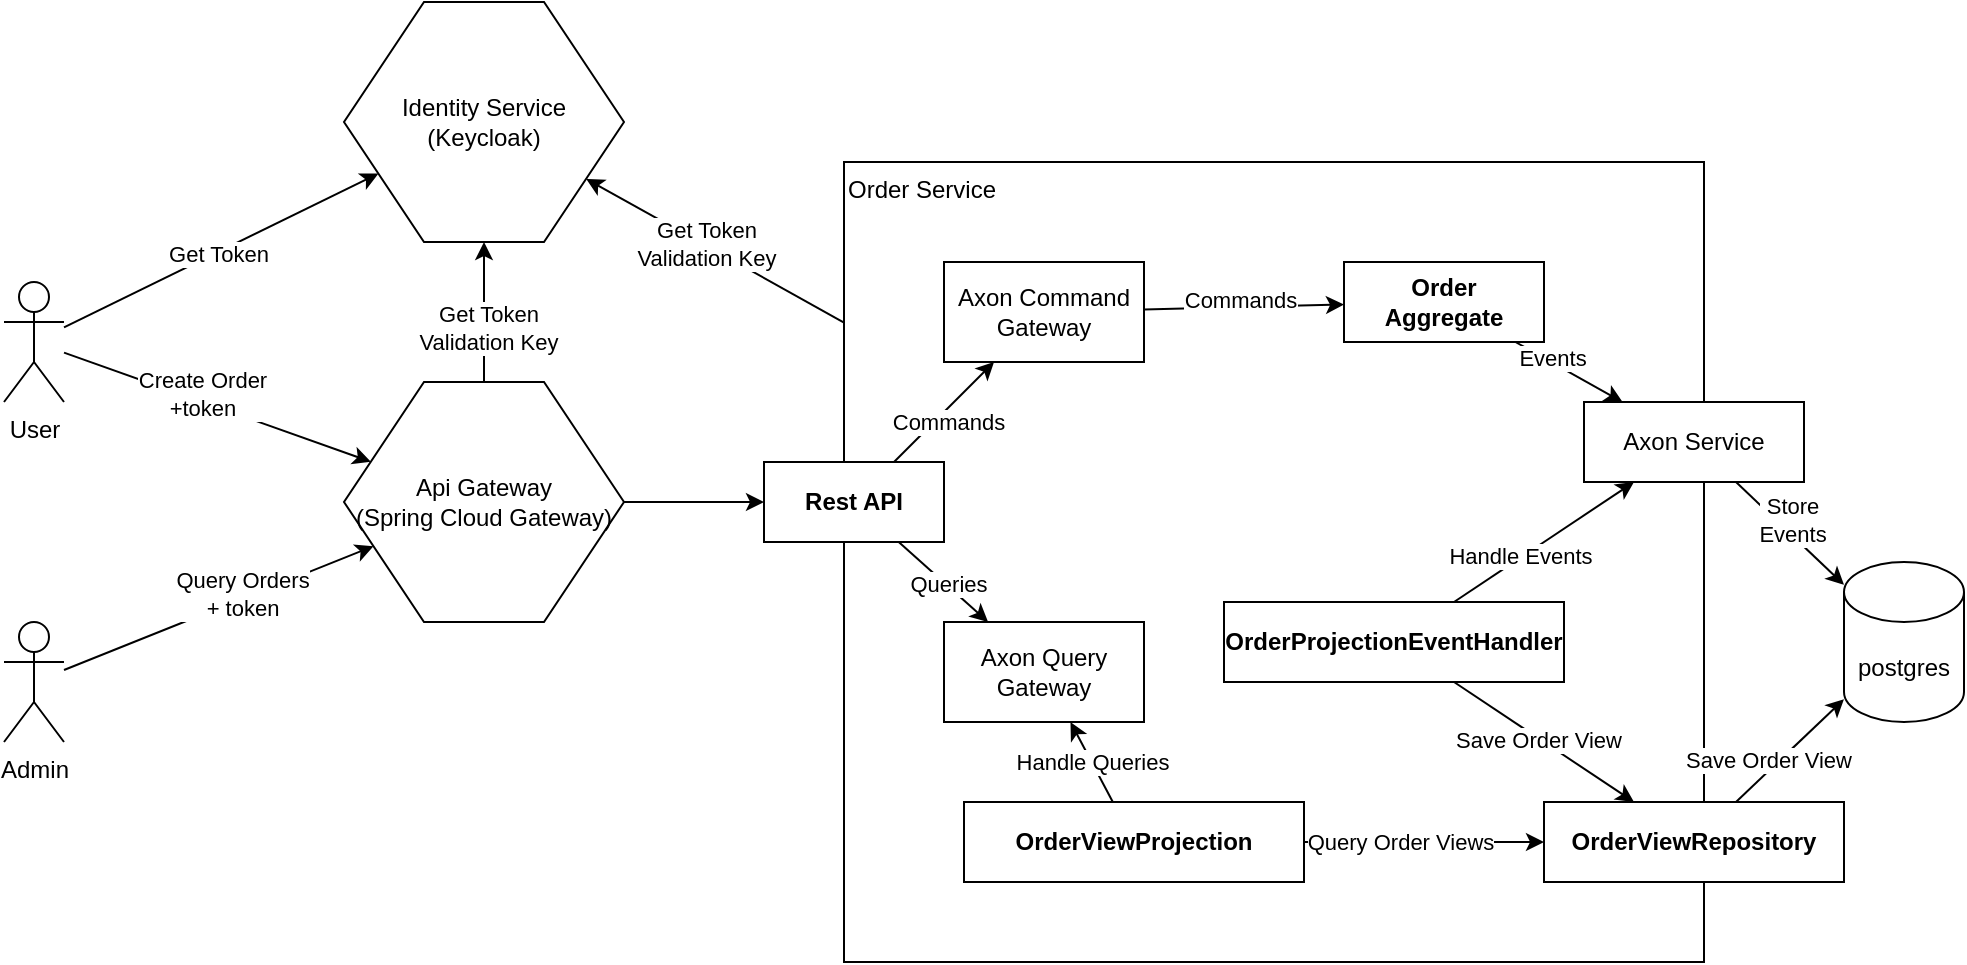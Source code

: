 <mxfile version="14.6.13" type="device"><diagram id="HipP_hL3VkIextjxGak-" name="Page-1"><mxGraphModel dx="1106" dy="852" grid="1" gridSize="10" guides="1" tooltips="1" connect="1" arrows="1" fold="1" page="1" pageScale="1" pageWidth="827" pageHeight="1169" math="0" shadow="0"><root><mxCell id="0"/><mxCell id="1" parent="0"/><mxCell id="phegaJ21iJHxFiVvcaun-72" style="edgeStyle=none;rounded=0;orthogonalLoop=1;jettySize=auto;html=1;" edge="1" parent="1" source="phegaJ21iJHxFiVvcaun-65" target="phegaJ21iJHxFiVvcaun-4"><mxGeometry relative="1" as="geometry"/></mxCell><mxCell id="phegaJ21iJHxFiVvcaun-74" value="Get Token&lt;br&gt;Validation Key" style="edgeLabel;html=1;align=center;verticalAlign=middle;resizable=0;points=[];" vertex="1" connectable="0" parent="phegaJ21iJHxFiVvcaun-72"><mxGeometry x="0.268" y="3" relative="1" as="geometry"><mxPoint x="14" y="3" as="offset"/></mxGeometry></mxCell><mxCell id="phegaJ21iJHxFiVvcaun-65" value="Order Service" style="rounded=0;whiteSpace=wrap;html=1;verticalAlign=top;align=left;" vertex="1" parent="1"><mxGeometry x="470" y="100" width="430" height="400" as="geometry"/></mxCell><mxCell id="phegaJ21iJHxFiVvcaun-4" value="Identity Service&lt;br&gt;(Keycloak)" style="shape=hexagon;perimeter=hexagonPerimeter2;whiteSpace=wrap;html=1;fixedSize=1;size=40;" vertex="1" parent="1"><mxGeometry x="220" y="20" width="140" height="120" as="geometry"/></mxCell><mxCell id="phegaJ21iJHxFiVvcaun-15" style="edgeStyle=none;rounded=0;orthogonalLoop=1;jettySize=auto;html=1;" edge="1" parent="1" source="phegaJ21iJHxFiVvcaun-5" target="phegaJ21iJHxFiVvcaun-24"><mxGeometry relative="1" as="geometry"/></mxCell><mxCell id="phegaJ21iJHxFiVvcaun-71" style="edgeStyle=none;rounded=0;orthogonalLoop=1;jettySize=auto;html=1;" edge="1" parent="1" source="phegaJ21iJHxFiVvcaun-5" target="phegaJ21iJHxFiVvcaun-4"><mxGeometry relative="1" as="geometry"/></mxCell><mxCell id="phegaJ21iJHxFiVvcaun-73" value="Get Token&lt;br&gt;Validation Key" style="edgeLabel;html=1;align=center;verticalAlign=middle;resizable=0;points=[];" vertex="1" connectable="0" parent="phegaJ21iJHxFiVvcaun-71"><mxGeometry x="-0.229" y="-2" relative="1" as="geometry"><mxPoint as="offset"/></mxGeometry></mxCell><mxCell id="phegaJ21iJHxFiVvcaun-5" value="Api Gateway&lt;br&gt;(Spring Cloud Gateway)" style="shape=hexagon;perimeter=hexagonPerimeter2;whiteSpace=wrap;html=1;fixedSize=1;size=40;" vertex="1" parent="1"><mxGeometry x="220" y="210" width="140" height="120" as="geometry"/></mxCell><mxCell id="phegaJ21iJHxFiVvcaun-6" value="postgres" style="shape=cylinder3;whiteSpace=wrap;html=1;boundedLbl=1;backgroundOutline=1;size=15;" vertex="1" parent="1"><mxGeometry x="970" y="300" width="60" height="80" as="geometry"/></mxCell><mxCell id="phegaJ21iJHxFiVvcaun-12" style="rounded=0;orthogonalLoop=1;jettySize=auto;html=1;" edge="1" parent="1" source="phegaJ21iJHxFiVvcaun-7" target="phegaJ21iJHxFiVvcaun-4"><mxGeometry relative="1" as="geometry"/></mxCell><mxCell id="phegaJ21iJHxFiVvcaun-75" value="Get Token" style="edgeLabel;html=1;align=center;verticalAlign=middle;resizable=0;points=[];" vertex="1" connectable="0" parent="phegaJ21iJHxFiVvcaun-12"><mxGeometry x="-0.036" relative="1" as="geometry"><mxPoint x="1" as="offset"/></mxGeometry></mxCell><mxCell id="phegaJ21iJHxFiVvcaun-13" style="edgeStyle=none;rounded=0;orthogonalLoop=1;jettySize=auto;html=1;" edge="1" parent="1" source="phegaJ21iJHxFiVvcaun-7" target="phegaJ21iJHxFiVvcaun-5"><mxGeometry relative="1" as="geometry"/></mxCell><mxCell id="phegaJ21iJHxFiVvcaun-76" value="Create Order&lt;br&gt;+token" style="edgeLabel;html=1;align=center;verticalAlign=middle;resizable=0;points=[];" vertex="1" connectable="0" parent="phegaJ21iJHxFiVvcaun-13"><mxGeometry x="-0.116" y="4" relative="1" as="geometry"><mxPoint as="offset"/></mxGeometry></mxCell><mxCell id="phegaJ21iJHxFiVvcaun-7" value="User" style="shape=umlActor;verticalLabelPosition=bottom;verticalAlign=top;html=1;outlineConnect=0;" vertex="1" parent="1"><mxGeometry x="50" y="160" width="30" height="60" as="geometry"/></mxCell><mxCell id="phegaJ21iJHxFiVvcaun-14" style="edgeStyle=none;rounded=0;orthogonalLoop=1;jettySize=auto;html=1;" edge="1" parent="1" source="phegaJ21iJHxFiVvcaun-8" target="phegaJ21iJHxFiVvcaun-5"><mxGeometry relative="1" as="geometry"/></mxCell><mxCell id="phegaJ21iJHxFiVvcaun-78" value="Query Orders&lt;br&gt;+ token" style="edgeLabel;html=1;align=center;verticalAlign=middle;resizable=0;points=[];" vertex="1" connectable="0" parent="phegaJ21iJHxFiVvcaun-14"><mxGeometry x="0.166" y="3" relative="1" as="geometry"><mxPoint y="1" as="offset"/></mxGeometry></mxCell><mxCell id="phegaJ21iJHxFiVvcaun-8" value="Admin" style="shape=umlActor;verticalLabelPosition=bottom;verticalAlign=top;html=1;outlineConnect=0;" vertex="1" parent="1"><mxGeometry x="50" y="330" width="30" height="60" as="geometry"/></mxCell><mxCell id="phegaJ21iJHxFiVvcaun-52" style="edgeStyle=none;rounded=0;orthogonalLoop=1;jettySize=auto;html=1;" edge="1" parent="1" source="phegaJ21iJHxFiVvcaun-17" target="phegaJ21iJHxFiVvcaun-49"><mxGeometry relative="1" as="geometry"/></mxCell><mxCell id="phegaJ21iJHxFiVvcaun-66" value="Save Order View" style="edgeLabel;html=1;align=center;verticalAlign=middle;resizable=0;points=[];" vertex="1" connectable="0" parent="phegaJ21iJHxFiVvcaun-52"><mxGeometry x="-0.059" y="-1" relative="1" as="geometry"><mxPoint as="offset"/></mxGeometry></mxCell><mxCell id="phegaJ21iJHxFiVvcaun-57" style="edgeStyle=none;rounded=0;orthogonalLoop=1;jettySize=auto;html=1;" edge="1" parent="1" source="phegaJ21iJHxFiVvcaun-17" target="phegaJ21iJHxFiVvcaun-41"><mxGeometry relative="1" as="geometry"/></mxCell><mxCell id="phegaJ21iJHxFiVvcaun-58" value="Handle Events" style="edgeLabel;html=1;align=center;verticalAlign=middle;resizable=0;points=[];" vertex="1" connectable="0" parent="phegaJ21iJHxFiVvcaun-57"><mxGeometry x="-0.254" y="1" relative="1" as="geometry"><mxPoint as="offset"/></mxGeometry></mxCell><mxCell id="phegaJ21iJHxFiVvcaun-17" value="OrderProjectionEventHandler" style="rounded=0;whiteSpace=wrap;html=1;fontStyle=1" vertex="1" parent="1"><mxGeometry x="660" y="320" width="170" height="40" as="geometry"/></mxCell><mxCell id="phegaJ21iJHxFiVvcaun-33" style="edgeStyle=none;rounded=0;orthogonalLoop=1;jettySize=auto;html=1;" edge="1" parent="1" source="phegaJ21iJHxFiVvcaun-24" target="phegaJ21iJHxFiVvcaun-68"><mxGeometry relative="1" as="geometry"/></mxCell><mxCell id="phegaJ21iJHxFiVvcaun-47" value="Commands" style="edgeLabel;html=1;align=center;verticalAlign=middle;resizable=0;points=[];" vertex="1" connectable="0" parent="phegaJ21iJHxFiVvcaun-33"><mxGeometry x="-0.062" y="-5" relative="1" as="geometry"><mxPoint as="offset"/></mxGeometry></mxCell><mxCell id="phegaJ21iJHxFiVvcaun-34" style="edgeStyle=none;rounded=0;orthogonalLoop=1;jettySize=auto;html=1;" edge="1" parent="1" source="phegaJ21iJHxFiVvcaun-24" target="phegaJ21iJHxFiVvcaun-32"><mxGeometry relative="1" as="geometry"/></mxCell><mxCell id="phegaJ21iJHxFiVvcaun-48" value="Queries" style="edgeLabel;html=1;align=center;verticalAlign=middle;resizable=0;points=[];" vertex="1" connectable="0" parent="phegaJ21iJHxFiVvcaun-34"><mxGeometry x="0.057" y="1" relative="1" as="geometry"><mxPoint as="offset"/></mxGeometry></mxCell><mxCell id="phegaJ21iJHxFiVvcaun-24" value="Rest API" style="rounded=0;whiteSpace=wrap;html=1;fontStyle=1" vertex="1" parent="1"><mxGeometry x="430" y="250" width="90" height="40" as="geometry"/></mxCell><mxCell id="phegaJ21iJHxFiVvcaun-42" style="edgeStyle=none;rounded=0;orthogonalLoop=1;jettySize=auto;html=1;" edge="1" parent="1" source="phegaJ21iJHxFiVvcaun-27" target="phegaJ21iJHxFiVvcaun-41"><mxGeometry relative="1" as="geometry"/></mxCell><mxCell id="phegaJ21iJHxFiVvcaun-46" value="Events" style="edgeLabel;html=1;align=center;verticalAlign=middle;resizable=0;points=[];" vertex="1" connectable="0" parent="phegaJ21iJHxFiVvcaun-42"><mxGeometry x="-0.494" y="2" relative="1" as="geometry"><mxPoint x="4" y="2" as="offset"/></mxGeometry></mxCell><mxCell id="phegaJ21iJHxFiVvcaun-27" value="Order&lt;br&gt;Aggregate" style="rounded=0;whiteSpace=wrap;html=1;fontStyle=1" vertex="1" parent="1"><mxGeometry x="720" y="150" width="100" height="40" as="geometry"/></mxCell><mxCell id="phegaJ21iJHxFiVvcaun-32" value="Axon Query Gateway" style="rounded=0;whiteSpace=wrap;html=1;" vertex="1" parent="1"><mxGeometry x="520" y="330" width="100" height="50" as="geometry"/></mxCell><mxCell id="phegaJ21iJHxFiVvcaun-51" style="edgeStyle=none;rounded=0;orthogonalLoop=1;jettySize=auto;html=1;" edge="1" parent="1" source="phegaJ21iJHxFiVvcaun-41" target="phegaJ21iJHxFiVvcaun-6"><mxGeometry relative="1" as="geometry"/></mxCell><mxCell id="phegaJ21iJHxFiVvcaun-54" value="Store&lt;br&gt;Events" style="edgeLabel;html=1;align=center;verticalAlign=middle;resizable=0;points=[];" vertex="1" connectable="0" parent="phegaJ21iJHxFiVvcaun-51"><mxGeometry x="-0.091" y="5" relative="1" as="geometry"><mxPoint y="-1" as="offset"/></mxGeometry></mxCell><mxCell id="phegaJ21iJHxFiVvcaun-41" value="Axon Service" style="rounded=0;whiteSpace=wrap;html=1;" vertex="1" parent="1"><mxGeometry x="840" y="220" width="110" height="40" as="geometry"/></mxCell><mxCell id="phegaJ21iJHxFiVvcaun-50" style="edgeStyle=none;rounded=0;orthogonalLoop=1;jettySize=auto;html=1;" edge="1" parent="1" source="phegaJ21iJHxFiVvcaun-49" target="phegaJ21iJHxFiVvcaun-6"><mxGeometry relative="1" as="geometry"/></mxCell><mxCell id="phegaJ21iJHxFiVvcaun-53" value="Save Order View" style="edgeLabel;html=1;align=center;verticalAlign=middle;resizable=0;points=[];" vertex="1" connectable="0" parent="phegaJ21iJHxFiVvcaun-50"><mxGeometry x="-0.305" y="4" relative="1" as="geometry"><mxPoint as="offset"/></mxGeometry></mxCell><mxCell id="phegaJ21iJHxFiVvcaun-49" value="OrderViewRepository" style="rounded=0;whiteSpace=wrap;html=1;fontStyle=1" vertex="1" parent="1"><mxGeometry x="820" y="420" width="150" height="40" as="geometry"/></mxCell><mxCell id="phegaJ21iJHxFiVvcaun-63" value="Handle Queries" style="edgeStyle=none;rounded=0;orthogonalLoop=1;jettySize=auto;html=1;" edge="1" parent="1" source="phegaJ21iJHxFiVvcaun-59" target="phegaJ21iJHxFiVvcaun-32"><mxGeometry relative="1" as="geometry"/></mxCell><mxCell id="phegaJ21iJHxFiVvcaun-64" style="edgeStyle=none;rounded=0;orthogonalLoop=1;jettySize=auto;html=1;" edge="1" parent="1" source="phegaJ21iJHxFiVvcaun-59" target="phegaJ21iJHxFiVvcaun-49"><mxGeometry relative="1" as="geometry"/></mxCell><mxCell id="phegaJ21iJHxFiVvcaun-67" value="Query Order Views" style="edgeLabel;html=1;align=center;verticalAlign=middle;resizable=0;points=[];" vertex="1" connectable="0" parent="phegaJ21iJHxFiVvcaun-64"><mxGeometry x="-0.248" y="3" relative="1" as="geometry"><mxPoint x="3" y="3" as="offset"/></mxGeometry></mxCell><mxCell id="phegaJ21iJHxFiVvcaun-59" value="OrderViewProjection" style="rounded=0;whiteSpace=wrap;html=1;fontStyle=1" vertex="1" parent="1"><mxGeometry x="530" y="420" width="170" height="40" as="geometry"/></mxCell><mxCell id="phegaJ21iJHxFiVvcaun-69" style="edgeStyle=none;rounded=0;orthogonalLoop=1;jettySize=auto;html=1;" edge="1" parent="1" source="phegaJ21iJHxFiVvcaun-68" target="phegaJ21iJHxFiVvcaun-27"><mxGeometry relative="1" as="geometry"/></mxCell><mxCell id="phegaJ21iJHxFiVvcaun-70" value="Commands" style="edgeLabel;html=1;align=center;verticalAlign=middle;resizable=0;points=[];" vertex="1" connectable="0" parent="phegaJ21iJHxFiVvcaun-69"><mxGeometry x="-0.042" y="4" relative="1" as="geometry"><mxPoint as="offset"/></mxGeometry></mxCell><mxCell id="phegaJ21iJHxFiVvcaun-68" value="Axon Command Gateway" style="rounded=0;whiteSpace=wrap;html=1;" vertex="1" parent="1"><mxGeometry x="520" y="150" width="100" height="50" as="geometry"/></mxCell></root></mxGraphModel></diagram></mxfile>